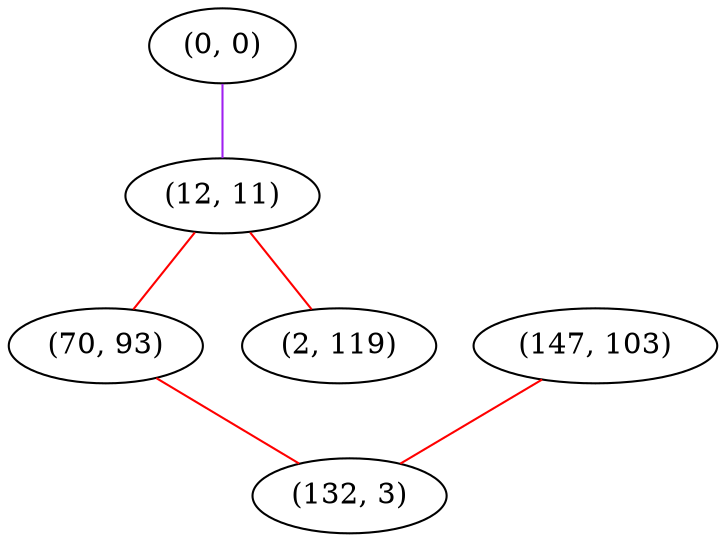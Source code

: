 graph "" {
"(0, 0)";
"(12, 11)";
"(70, 93)";
"(147, 103)";
"(2, 119)";
"(132, 3)";
"(0, 0)" -- "(12, 11)"  [color=purple, key=0, weight=4];
"(12, 11)" -- "(2, 119)"  [color=red, key=0, weight=1];
"(12, 11)" -- "(70, 93)"  [color=red, key=0, weight=1];
"(70, 93)" -- "(132, 3)"  [color=red, key=0, weight=1];
"(147, 103)" -- "(132, 3)"  [color=red, key=0, weight=1];
}
